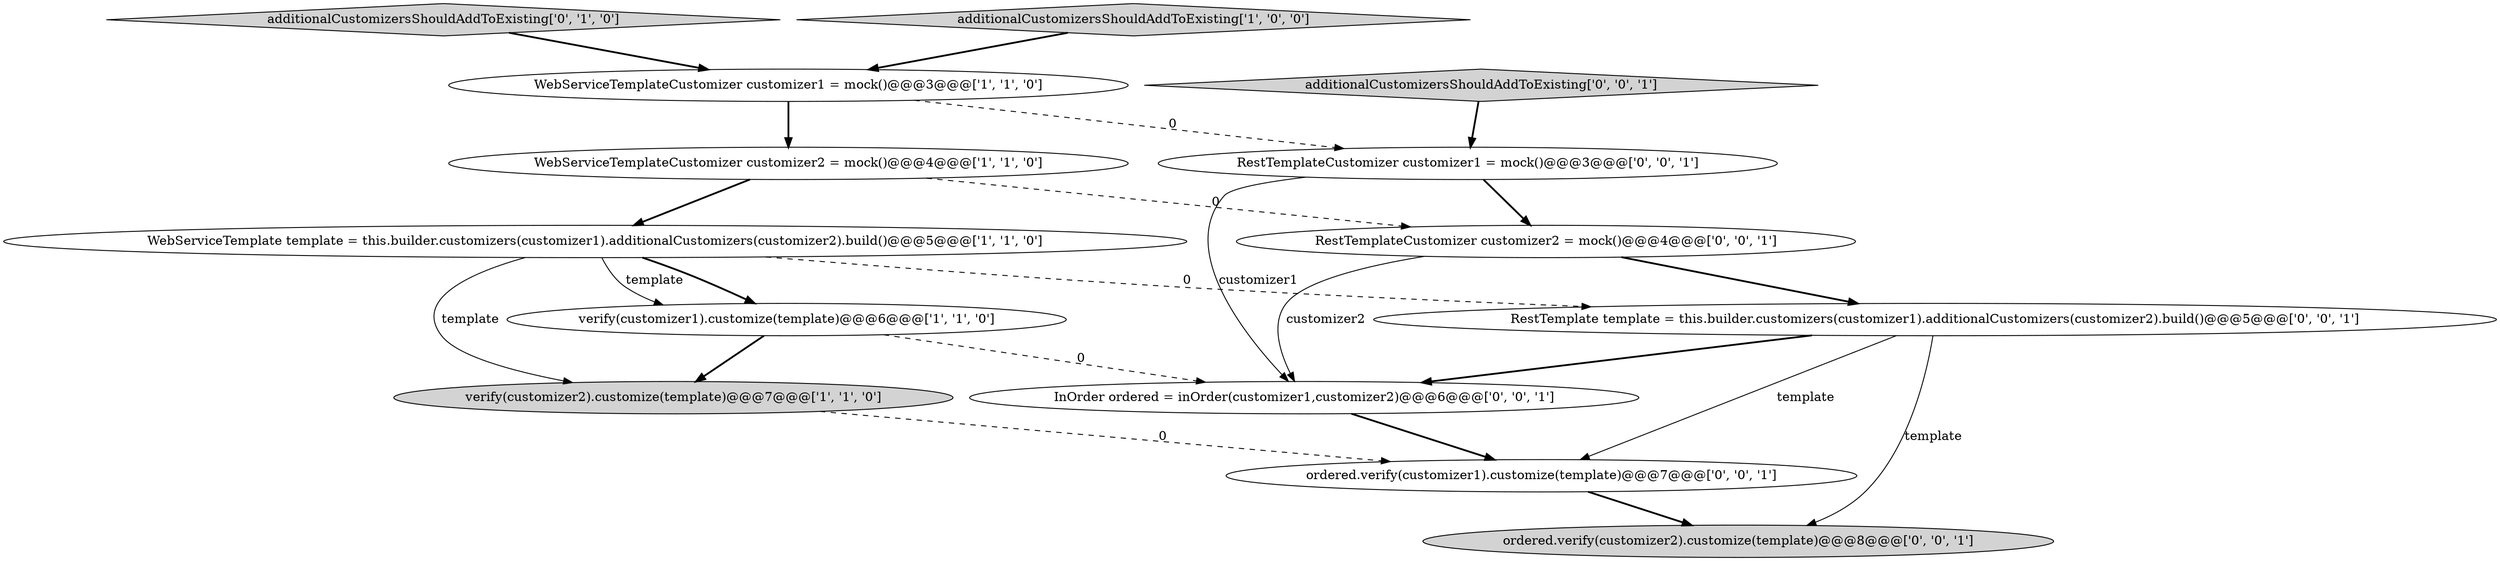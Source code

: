 digraph {
8 [style = filled, label = "additionalCustomizersShouldAddToExisting['0', '0', '1']", fillcolor = lightgray, shape = diamond image = "AAA0AAABBB3BBB"];
10 [style = filled, label = "RestTemplateCustomizer customizer1 = mock()@@@3@@@['0', '0', '1']", fillcolor = white, shape = ellipse image = "AAA0AAABBB3BBB"];
13 [style = filled, label = "InOrder ordered = inOrder(customizer1,customizer2)@@@6@@@['0', '0', '1']", fillcolor = white, shape = ellipse image = "AAA0AAABBB3BBB"];
12 [style = filled, label = "RestTemplate template = this.builder.customizers(customizer1).additionalCustomizers(customizer2).build()@@@5@@@['0', '0', '1']", fillcolor = white, shape = ellipse image = "AAA0AAABBB3BBB"];
1 [style = filled, label = "WebServiceTemplateCustomizer customizer2 = mock()@@@4@@@['1', '1', '0']", fillcolor = white, shape = ellipse image = "AAA0AAABBB1BBB"];
9 [style = filled, label = "ordered.verify(customizer1).customize(template)@@@7@@@['0', '0', '1']", fillcolor = white, shape = ellipse image = "AAA0AAABBB3BBB"];
6 [style = filled, label = "additionalCustomizersShouldAddToExisting['0', '1', '0']", fillcolor = lightgray, shape = diamond image = "AAA0AAABBB2BBB"];
2 [style = filled, label = "verify(customizer2).customize(template)@@@7@@@['1', '1', '0']", fillcolor = lightgray, shape = ellipse image = "AAA0AAABBB1BBB"];
7 [style = filled, label = "ordered.verify(customizer2).customize(template)@@@8@@@['0', '0', '1']", fillcolor = lightgray, shape = ellipse image = "AAA0AAABBB3BBB"];
3 [style = filled, label = "WebServiceTemplate template = this.builder.customizers(customizer1).additionalCustomizers(customizer2).build()@@@5@@@['1', '1', '0']", fillcolor = white, shape = ellipse image = "AAA0AAABBB1BBB"];
11 [style = filled, label = "RestTemplateCustomizer customizer2 = mock()@@@4@@@['0', '0', '1']", fillcolor = white, shape = ellipse image = "AAA0AAABBB3BBB"];
5 [style = filled, label = "additionalCustomizersShouldAddToExisting['1', '0', '0']", fillcolor = lightgray, shape = diamond image = "AAA0AAABBB1BBB"];
0 [style = filled, label = "WebServiceTemplateCustomizer customizer1 = mock()@@@3@@@['1', '1', '0']", fillcolor = white, shape = ellipse image = "AAA0AAABBB1BBB"];
4 [style = filled, label = "verify(customizer1).customize(template)@@@6@@@['1', '1', '0']", fillcolor = white, shape = ellipse image = "AAA0AAABBB1BBB"];
8->10 [style = bold, label=""];
12->7 [style = solid, label="template"];
1->3 [style = bold, label=""];
10->13 [style = solid, label="customizer1"];
11->12 [style = bold, label=""];
6->0 [style = bold, label=""];
4->2 [style = bold, label=""];
9->7 [style = bold, label=""];
3->4 [style = bold, label=""];
0->10 [style = dashed, label="0"];
3->2 [style = solid, label="template"];
12->13 [style = bold, label=""];
3->12 [style = dashed, label="0"];
3->4 [style = solid, label="template"];
5->0 [style = bold, label=""];
2->9 [style = dashed, label="0"];
1->11 [style = dashed, label="0"];
0->1 [style = bold, label=""];
13->9 [style = bold, label=""];
4->13 [style = dashed, label="0"];
11->13 [style = solid, label="customizer2"];
12->9 [style = solid, label="template"];
10->11 [style = bold, label=""];
}
